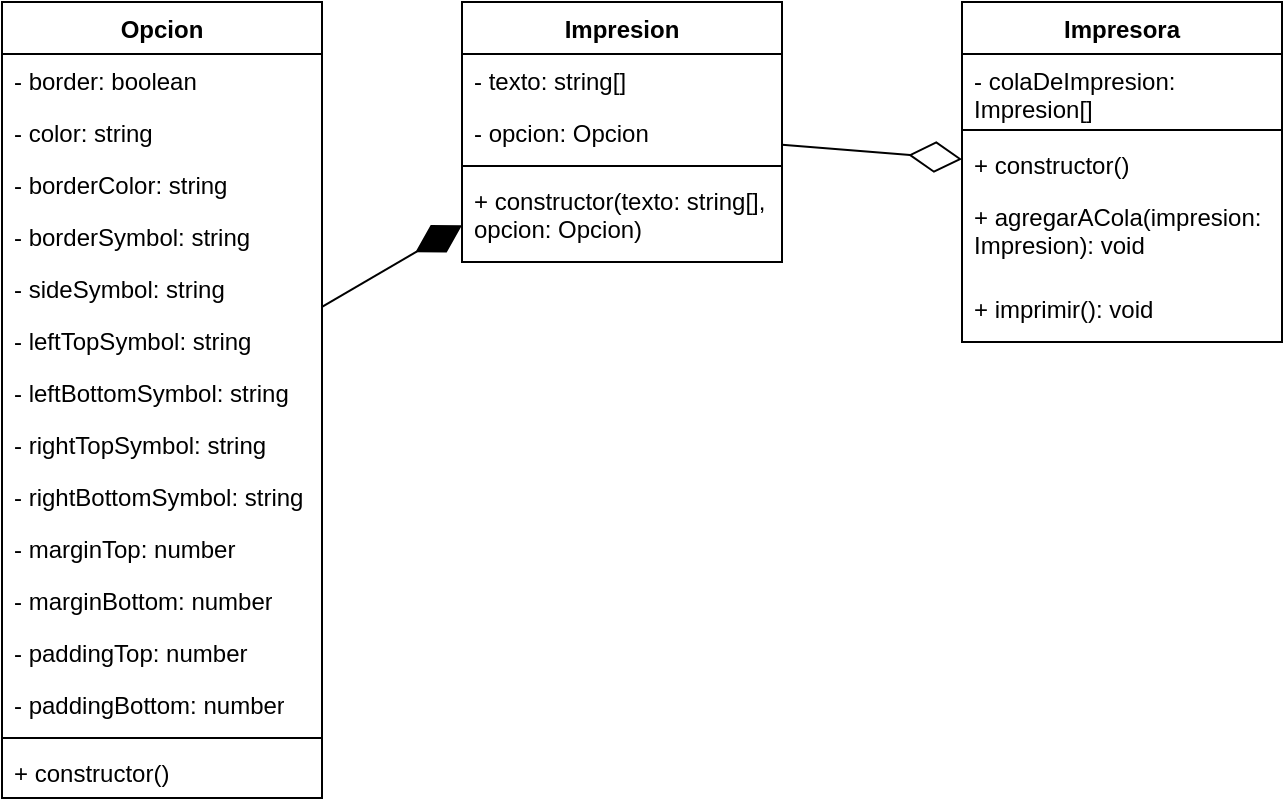 <mxfile version="10.9.5" type="device"><diagram id="1EkVTF5kfbxwDy8VTAIS" name="Page-1"><mxGraphModel dx="477" dy="538" grid="1" gridSize="10" guides="1" tooltips="1" connect="1" arrows="1" fold="1" page="1" pageScale="1" pageWidth="827" pageHeight="1169" math="0" shadow="0"><root><mxCell id="0"/><mxCell id="1" parent="0"/><mxCell id="uGh--CnhV8ZVkei4BRHJ-1" value="Impresion" style="swimlane;fontStyle=1;align=center;verticalAlign=top;childLayout=stackLayout;horizontal=1;startSize=26;horizontalStack=0;resizeParent=1;resizeParentMax=0;resizeLast=0;collapsible=1;marginBottom=0;whiteSpace=wrap;" vertex="1" parent="1"><mxGeometry x="260" y="100" width="160" height="130" as="geometry"/></mxCell><mxCell id="uGh--CnhV8ZVkei4BRHJ-2" value="- texto: string[]" style="text;strokeColor=none;fillColor=none;align=left;verticalAlign=top;spacingLeft=4;spacingRight=4;overflow=hidden;rotatable=0;points=[[0,0.5],[1,0.5]];portConstraint=eastwest;whiteSpace=wrap;" vertex="1" parent="uGh--CnhV8ZVkei4BRHJ-1"><mxGeometry y="26" width="160" height="26" as="geometry"/></mxCell><mxCell id="uGh--CnhV8ZVkei4BRHJ-20" value="- opcion: Opcion" style="text;strokeColor=none;fillColor=none;align=left;verticalAlign=top;spacingLeft=4;spacingRight=4;overflow=hidden;rotatable=0;points=[[0,0.5],[1,0.5]];portConstraint=eastwest;whiteSpace=wrap;" vertex="1" parent="uGh--CnhV8ZVkei4BRHJ-1"><mxGeometry y="52" width="160" height="26" as="geometry"/></mxCell><mxCell id="uGh--CnhV8ZVkei4BRHJ-3" value="" style="line;strokeWidth=1;fillColor=none;align=left;verticalAlign=middle;spacingTop=-1;spacingLeft=3;spacingRight=3;rotatable=0;labelPosition=right;points=[];portConstraint=eastwest;whiteSpace=wrap;" vertex="1" parent="uGh--CnhV8ZVkei4BRHJ-1"><mxGeometry y="78" width="160" height="8" as="geometry"/></mxCell><mxCell id="uGh--CnhV8ZVkei4BRHJ-4" value="+ constructor(texto: string[], opcion: Opcion)" style="text;strokeColor=none;fillColor=none;align=left;verticalAlign=top;spacingLeft=4;spacingRight=4;overflow=hidden;rotatable=0;points=[[0,0.5],[1,0.5]];portConstraint=eastwest;whiteSpace=wrap;" vertex="1" parent="uGh--CnhV8ZVkei4BRHJ-1"><mxGeometry y="86" width="160" height="44" as="geometry"/></mxCell><mxCell id="uGh--CnhV8ZVkei4BRHJ-15" value="Impresora" style="swimlane;fontStyle=1;align=center;verticalAlign=top;childLayout=stackLayout;horizontal=1;startSize=26;horizontalStack=0;resizeParent=1;resizeParentMax=0;resizeLast=0;collapsible=1;marginBottom=0;whiteSpace=wrap;" vertex="1" parent="1"><mxGeometry x="510" y="100" width="160" height="170" as="geometry"/></mxCell><mxCell id="uGh--CnhV8ZVkei4BRHJ-16" value="- colaDeImpresion: Impresion[]" style="text;strokeColor=none;fillColor=none;align=left;verticalAlign=top;spacingLeft=4;spacingRight=4;overflow=hidden;rotatable=0;points=[[0,0.5],[1,0.5]];portConstraint=eastwest;whiteSpace=wrap;" vertex="1" parent="uGh--CnhV8ZVkei4BRHJ-15"><mxGeometry y="26" width="160" height="34" as="geometry"/></mxCell><mxCell id="uGh--CnhV8ZVkei4BRHJ-17" value="" style="line;strokeWidth=1;fillColor=none;align=left;verticalAlign=middle;spacingTop=-1;spacingLeft=3;spacingRight=3;rotatable=0;labelPosition=right;points=[];portConstraint=eastwest;whiteSpace=wrap;" vertex="1" parent="uGh--CnhV8ZVkei4BRHJ-15"><mxGeometry y="60" width="160" height="8" as="geometry"/></mxCell><mxCell id="uGh--CnhV8ZVkei4BRHJ-18" value="+ constructor()" style="text;strokeColor=none;fillColor=none;align=left;verticalAlign=top;spacingLeft=4;spacingRight=4;overflow=hidden;rotatable=0;points=[[0,0.5],[1,0.5]];portConstraint=eastwest;whiteSpace=wrap;" vertex="1" parent="uGh--CnhV8ZVkei4BRHJ-15"><mxGeometry y="68" width="160" height="26" as="geometry"/></mxCell><mxCell id="uGh--CnhV8ZVkei4BRHJ-21" value="+ agregarACola(impresion: Impresion): void" style="text;strokeColor=none;fillColor=none;align=left;verticalAlign=top;spacingLeft=4;spacingRight=4;overflow=hidden;rotatable=0;points=[[0,0.5],[1,0.5]];portConstraint=eastwest;whiteSpace=wrap;" vertex="1" parent="uGh--CnhV8ZVkei4BRHJ-15"><mxGeometry y="94" width="160" height="46" as="geometry"/></mxCell><mxCell id="uGh--CnhV8ZVkei4BRHJ-22" value="+ imprimir(): void" style="text;strokeColor=none;fillColor=none;align=left;verticalAlign=top;spacingLeft=4;spacingRight=4;overflow=hidden;rotatable=0;points=[[0,0.5],[1,0.5]];portConstraint=eastwest;whiteSpace=wrap;" vertex="1" parent="uGh--CnhV8ZVkei4BRHJ-15"><mxGeometry y="140" width="160" height="30" as="geometry"/></mxCell><mxCell id="uGh--CnhV8ZVkei4BRHJ-10" value="Opcion" style="swimlane;fontStyle=1;align=center;verticalAlign=top;childLayout=stackLayout;horizontal=1;startSize=26;horizontalStack=0;resizeParent=1;resizeParentMax=0;resizeLast=0;collapsible=1;marginBottom=0;whiteSpace=wrap;" vertex="1" parent="1"><mxGeometry x="30" y="100" width="160" height="398" as="geometry"/></mxCell><mxCell id="uGh--CnhV8ZVkei4BRHJ-25" value="- border: boolean" style="text;strokeColor=none;fillColor=none;align=left;verticalAlign=top;spacingLeft=4;spacingRight=4;overflow=hidden;rotatable=0;points=[[0,0.5],[1,0.5]];portConstraint=eastwest;whiteSpace=wrap;" vertex="1" parent="uGh--CnhV8ZVkei4BRHJ-10"><mxGeometry y="26" width="160" height="26" as="geometry"/></mxCell><mxCell id="uGh--CnhV8ZVkei4BRHJ-26" value="- color: string" style="text;strokeColor=none;fillColor=none;align=left;verticalAlign=top;spacingLeft=4;spacingRight=4;overflow=hidden;rotatable=0;points=[[0,0.5],[1,0.5]];portConstraint=eastwest;whiteSpace=wrap;" vertex="1" parent="uGh--CnhV8ZVkei4BRHJ-10"><mxGeometry y="52" width="160" height="26" as="geometry"/></mxCell><mxCell id="uGh--CnhV8ZVkei4BRHJ-27" value="- borderColor: string" style="text;strokeColor=none;fillColor=none;align=left;verticalAlign=top;spacingLeft=4;spacingRight=4;overflow=hidden;rotatable=0;points=[[0,0.5],[1,0.5]];portConstraint=eastwest;whiteSpace=wrap;" vertex="1" parent="uGh--CnhV8ZVkei4BRHJ-10"><mxGeometry y="78" width="160" height="26" as="geometry"/></mxCell><mxCell id="uGh--CnhV8ZVkei4BRHJ-28" value="- borderSymbol: string" style="text;strokeColor=none;fillColor=none;align=left;verticalAlign=top;spacingLeft=4;spacingRight=4;overflow=hidden;rotatable=0;points=[[0,0.5],[1,0.5]];portConstraint=eastwest;whiteSpace=wrap;" vertex="1" parent="uGh--CnhV8ZVkei4BRHJ-10"><mxGeometry y="104" width="160" height="26" as="geometry"/></mxCell><mxCell id="uGh--CnhV8ZVkei4BRHJ-29" value="- sideSymbol: string" style="text;strokeColor=none;fillColor=none;align=left;verticalAlign=top;spacingLeft=4;spacingRight=4;overflow=hidden;rotatable=0;points=[[0,0.5],[1,0.5]];portConstraint=eastwest;whiteSpace=wrap;" vertex="1" parent="uGh--CnhV8ZVkei4BRHJ-10"><mxGeometry y="130" width="160" height="26" as="geometry"/></mxCell><mxCell id="uGh--CnhV8ZVkei4BRHJ-31" value="- leftTopSymbol: string" style="text;strokeColor=none;fillColor=none;align=left;verticalAlign=top;spacingLeft=4;spacingRight=4;overflow=hidden;rotatable=0;points=[[0,0.5],[1,0.5]];portConstraint=eastwest;whiteSpace=wrap;" vertex="1" parent="uGh--CnhV8ZVkei4BRHJ-10"><mxGeometry y="156" width="160" height="26" as="geometry"/></mxCell><mxCell id="uGh--CnhV8ZVkei4BRHJ-30" value="- leftBottomSymbol: string" style="text;strokeColor=none;fillColor=none;align=left;verticalAlign=top;spacingLeft=4;spacingRight=4;overflow=hidden;rotatable=0;points=[[0,0.5],[1,0.5]];portConstraint=eastwest;whiteSpace=wrap;" vertex="1" parent="uGh--CnhV8ZVkei4BRHJ-10"><mxGeometry y="182" width="160" height="26" as="geometry"/></mxCell><mxCell id="uGh--CnhV8ZVkei4BRHJ-32" value="- rightTopSymbol: string" style="text;strokeColor=none;fillColor=none;align=left;verticalAlign=top;spacingLeft=4;spacingRight=4;overflow=hidden;rotatable=0;points=[[0,0.5],[1,0.5]];portConstraint=eastwest;whiteSpace=wrap;" vertex="1" parent="uGh--CnhV8ZVkei4BRHJ-10"><mxGeometry y="208" width="160" height="26" as="geometry"/></mxCell><mxCell id="uGh--CnhV8ZVkei4BRHJ-33" value="- rightBottomSymbol: string" style="text;strokeColor=none;fillColor=none;align=left;verticalAlign=top;spacingLeft=4;spacingRight=4;overflow=hidden;rotatable=0;points=[[0,0.5],[1,0.5]];portConstraint=eastwest;whiteSpace=wrap;" vertex="1" parent="uGh--CnhV8ZVkei4BRHJ-10"><mxGeometry y="234" width="160" height="26" as="geometry"/></mxCell><mxCell id="uGh--CnhV8ZVkei4BRHJ-34" value="- marginTop: number" style="text;strokeColor=none;fillColor=none;align=left;verticalAlign=top;spacingLeft=4;spacingRight=4;overflow=hidden;rotatable=0;points=[[0,0.5],[1,0.5]];portConstraint=eastwest;whiteSpace=wrap;" vertex="1" parent="uGh--CnhV8ZVkei4BRHJ-10"><mxGeometry y="260" width="160" height="26" as="geometry"/></mxCell><mxCell id="uGh--CnhV8ZVkei4BRHJ-35" value="- marginBottom: number" style="text;strokeColor=none;fillColor=none;align=left;verticalAlign=top;spacingLeft=4;spacingRight=4;overflow=hidden;rotatable=0;points=[[0,0.5],[1,0.5]];portConstraint=eastwest;whiteSpace=wrap;" vertex="1" parent="uGh--CnhV8ZVkei4BRHJ-10"><mxGeometry y="286" width="160" height="26" as="geometry"/></mxCell><mxCell id="uGh--CnhV8ZVkei4BRHJ-36" value="- paddingTop: number" style="text;strokeColor=none;fillColor=none;align=left;verticalAlign=top;spacingLeft=4;spacingRight=4;overflow=hidden;rotatable=0;points=[[0,0.5],[1,0.5]];portConstraint=eastwest;whiteSpace=wrap;" vertex="1" parent="uGh--CnhV8ZVkei4BRHJ-10"><mxGeometry y="312" width="160" height="26" as="geometry"/></mxCell><mxCell id="uGh--CnhV8ZVkei4BRHJ-11" value="- paddingBottom: number" style="text;strokeColor=none;fillColor=none;align=left;verticalAlign=top;spacingLeft=4;spacingRight=4;overflow=hidden;rotatable=0;points=[[0,0.5],[1,0.5]];portConstraint=eastwest;whiteSpace=wrap;" vertex="1" parent="uGh--CnhV8ZVkei4BRHJ-10"><mxGeometry y="338" width="160" height="26" as="geometry"/></mxCell><mxCell id="uGh--CnhV8ZVkei4BRHJ-12" value="" style="line;strokeWidth=1;fillColor=none;align=left;verticalAlign=middle;spacingTop=-1;spacingLeft=3;spacingRight=3;rotatable=0;labelPosition=right;points=[];portConstraint=eastwest;whiteSpace=wrap;" vertex="1" parent="uGh--CnhV8ZVkei4BRHJ-10"><mxGeometry y="364" width="160" height="8" as="geometry"/></mxCell><mxCell id="uGh--CnhV8ZVkei4BRHJ-13" value="+ constructor()" style="text;strokeColor=none;fillColor=none;align=left;verticalAlign=top;spacingLeft=4;spacingRight=4;overflow=hidden;rotatable=0;points=[[0,0.5],[1,0.5]];portConstraint=eastwest;whiteSpace=wrap;" vertex="1" parent="uGh--CnhV8ZVkei4BRHJ-10"><mxGeometry y="372" width="160" height="26" as="geometry"/></mxCell><mxCell id="uGh--CnhV8ZVkei4BRHJ-23" value="" style="endArrow=diamondThin;endFill=1;endSize=24;html=1;" edge="1" parent="1" source="uGh--CnhV8ZVkei4BRHJ-10" target="uGh--CnhV8ZVkei4BRHJ-1"><mxGeometry width="160" relative="1" as="geometry"><mxPoint x="30" y="290" as="sourcePoint"/><mxPoint x="190" y="290" as="targetPoint"/></mxGeometry></mxCell><mxCell id="uGh--CnhV8ZVkei4BRHJ-24" value="" style="endArrow=diamondThin;endFill=0;endSize=24;html=1;" edge="1" parent="1" source="uGh--CnhV8ZVkei4BRHJ-1" target="uGh--CnhV8ZVkei4BRHJ-15"><mxGeometry width="160" relative="1" as="geometry"><mxPoint x="190" y="290" as="sourcePoint"/><mxPoint x="350" y="290" as="targetPoint"/></mxGeometry></mxCell></root></mxGraphModel></diagram></mxfile>